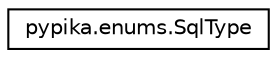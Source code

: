 digraph "Graphical Class Hierarchy"
{
 // LATEX_PDF_SIZE
  edge [fontname="Helvetica",fontsize="10",labelfontname="Helvetica",labelfontsize="10"];
  node [fontname="Helvetica",fontsize="10",shape=record];
  rankdir="LR";
  Node0 [label="pypika.enums.SqlType",height=0.2,width=0.4,color="black", fillcolor="white", style="filled",URL="$classpypika_1_1enums_1_1SqlType.html",tooltip=" "];
}
